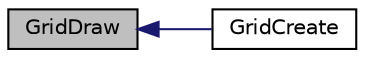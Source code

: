 digraph "GridDraw"
{
  edge [fontname="Helvetica",fontsize="10",labelfontname="Helvetica",labelfontsize="10"];
  node [fontname="Helvetica",fontsize="10",shape=record];
  rankdir="LR";
  Node1 [label="GridDraw",height=0.2,width=0.4,color="black", fillcolor="grey75", style="filled", fontcolor="black"];
  Node1 -> Node2 [dir="back",color="midnightblue",fontsize="10",style="solid"];
  Node2 [label="GridCreate",height=0.2,width=0.4,color="black", fillcolor="white", style="filled",URL="$_grid_8h.html#a5ad337d7eee0d24aa7f9e3969b6097f7"];
}
